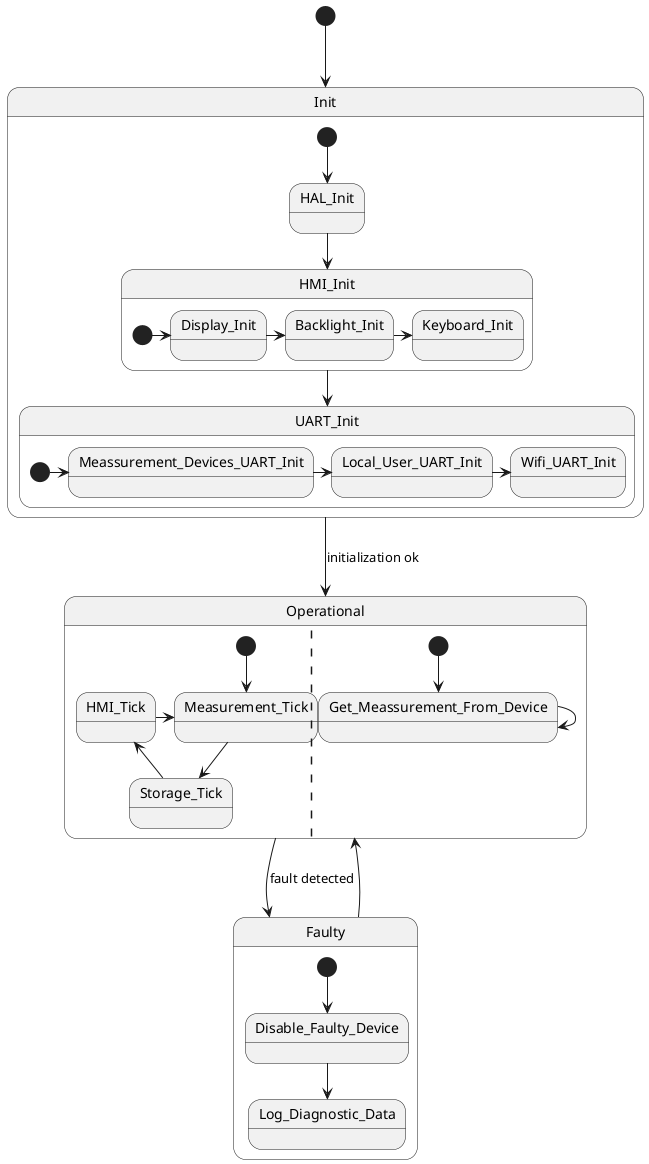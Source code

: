@startuml
[*] --> Init



state Init {
  [*] --> HAL_Init
  HAL_Init --> HMI_Init

  state HMI_Init {
    [*] -> Display_Init
    Display_Init -> Backlight_Init
    Backlight_Init -> Keyboard_Init
  }

  HMI_Init -->  UART_Init

  state UART_Init {
    [*] ->  Meassurement_Devices_UART_Init
    Meassurement_Devices_UART_Init -> Local_User_UART_Init
    Local_User_UART_Init -> Wifi_UART_Init
  }
}



state Operational {
    [*] --> Measurement_Tick
    Measurement_Tick --> Storage_Tick
    Storage_Tick --> HMI_Tick
    HMI_Tick -> Measurement_Tick
    ||
    [*] --> Get_Meassurement_From_Device
    Get_Meassurement_From_Device --> Get_Meassurement_From_Device
}


state Faulty {
    [*] -->  Disable_Faulty_Device
    Disable_Faulty_Device --> Log_Diagnostic_Data
}

Init --> Operational : initialization ok
Operational --> Faulty : fault detected
Faulty  --> Operational


/'
SDCard_Init
Wifi_Init
'/
@enduml